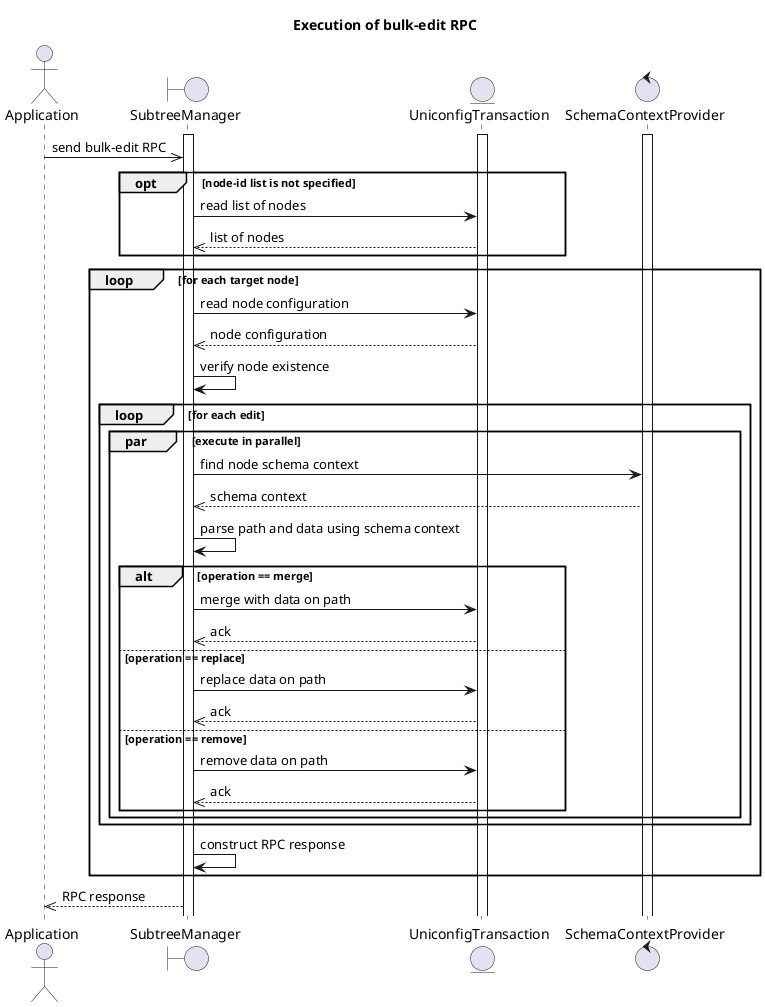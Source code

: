 @startuml
title "Execution of bulk-edit RPC"

actor Application
boundary SubtreeManager
entity UniconfigTransaction
control SchemaContextProvider

activate SubtreeManager
activate UniconfigTransaction
activate SchemaContextProvider

Application ->> SubtreeManager: send bulk-edit RPC

opt node-id list is not specified
    SubtreeManager -> UniconfigTransaction: read list of nodes
    UniconfigTransaction -->> SubtreeManager: list of nodes
end

loop for each target node
    SubtreeManager -> UniconfigTransaction: read node configuration
    UniconfigTransaction -->> SubtreeManager: node configuration
    SubtreeManager -> SubtreeManager: verify node existence
    loop for each edit
        par execute in parallel
            SubtreeManager -> SchemaContextProvider: find node schema context
            SchemaContextProvider -->> SubtreeManager: schema context
            SubtreeManager -> SubtreeManager: parse path and data using schema context
            alt operation == merge
                SubtreeManager -> UniconfigTransaction: merge with data on path
                UniconfigTransaction -->> SubtreeManager: ack
            else operation == replace
                SubtreeManager -> UniconfigTransaction: replace data on path
                UniconfigTransaction -->> SubtreeManager: ack
            else operation == remove
                SubtreeManager -> UniconfigTransaction: remove data on path
                UniconfigTransaction -->> SubtreeManager: ack
            end
        end
    end
    SubtreeManager -> SubtreeManager: construct RPC response
end

SubtreeManager -->> Application: RPC response
@enduml